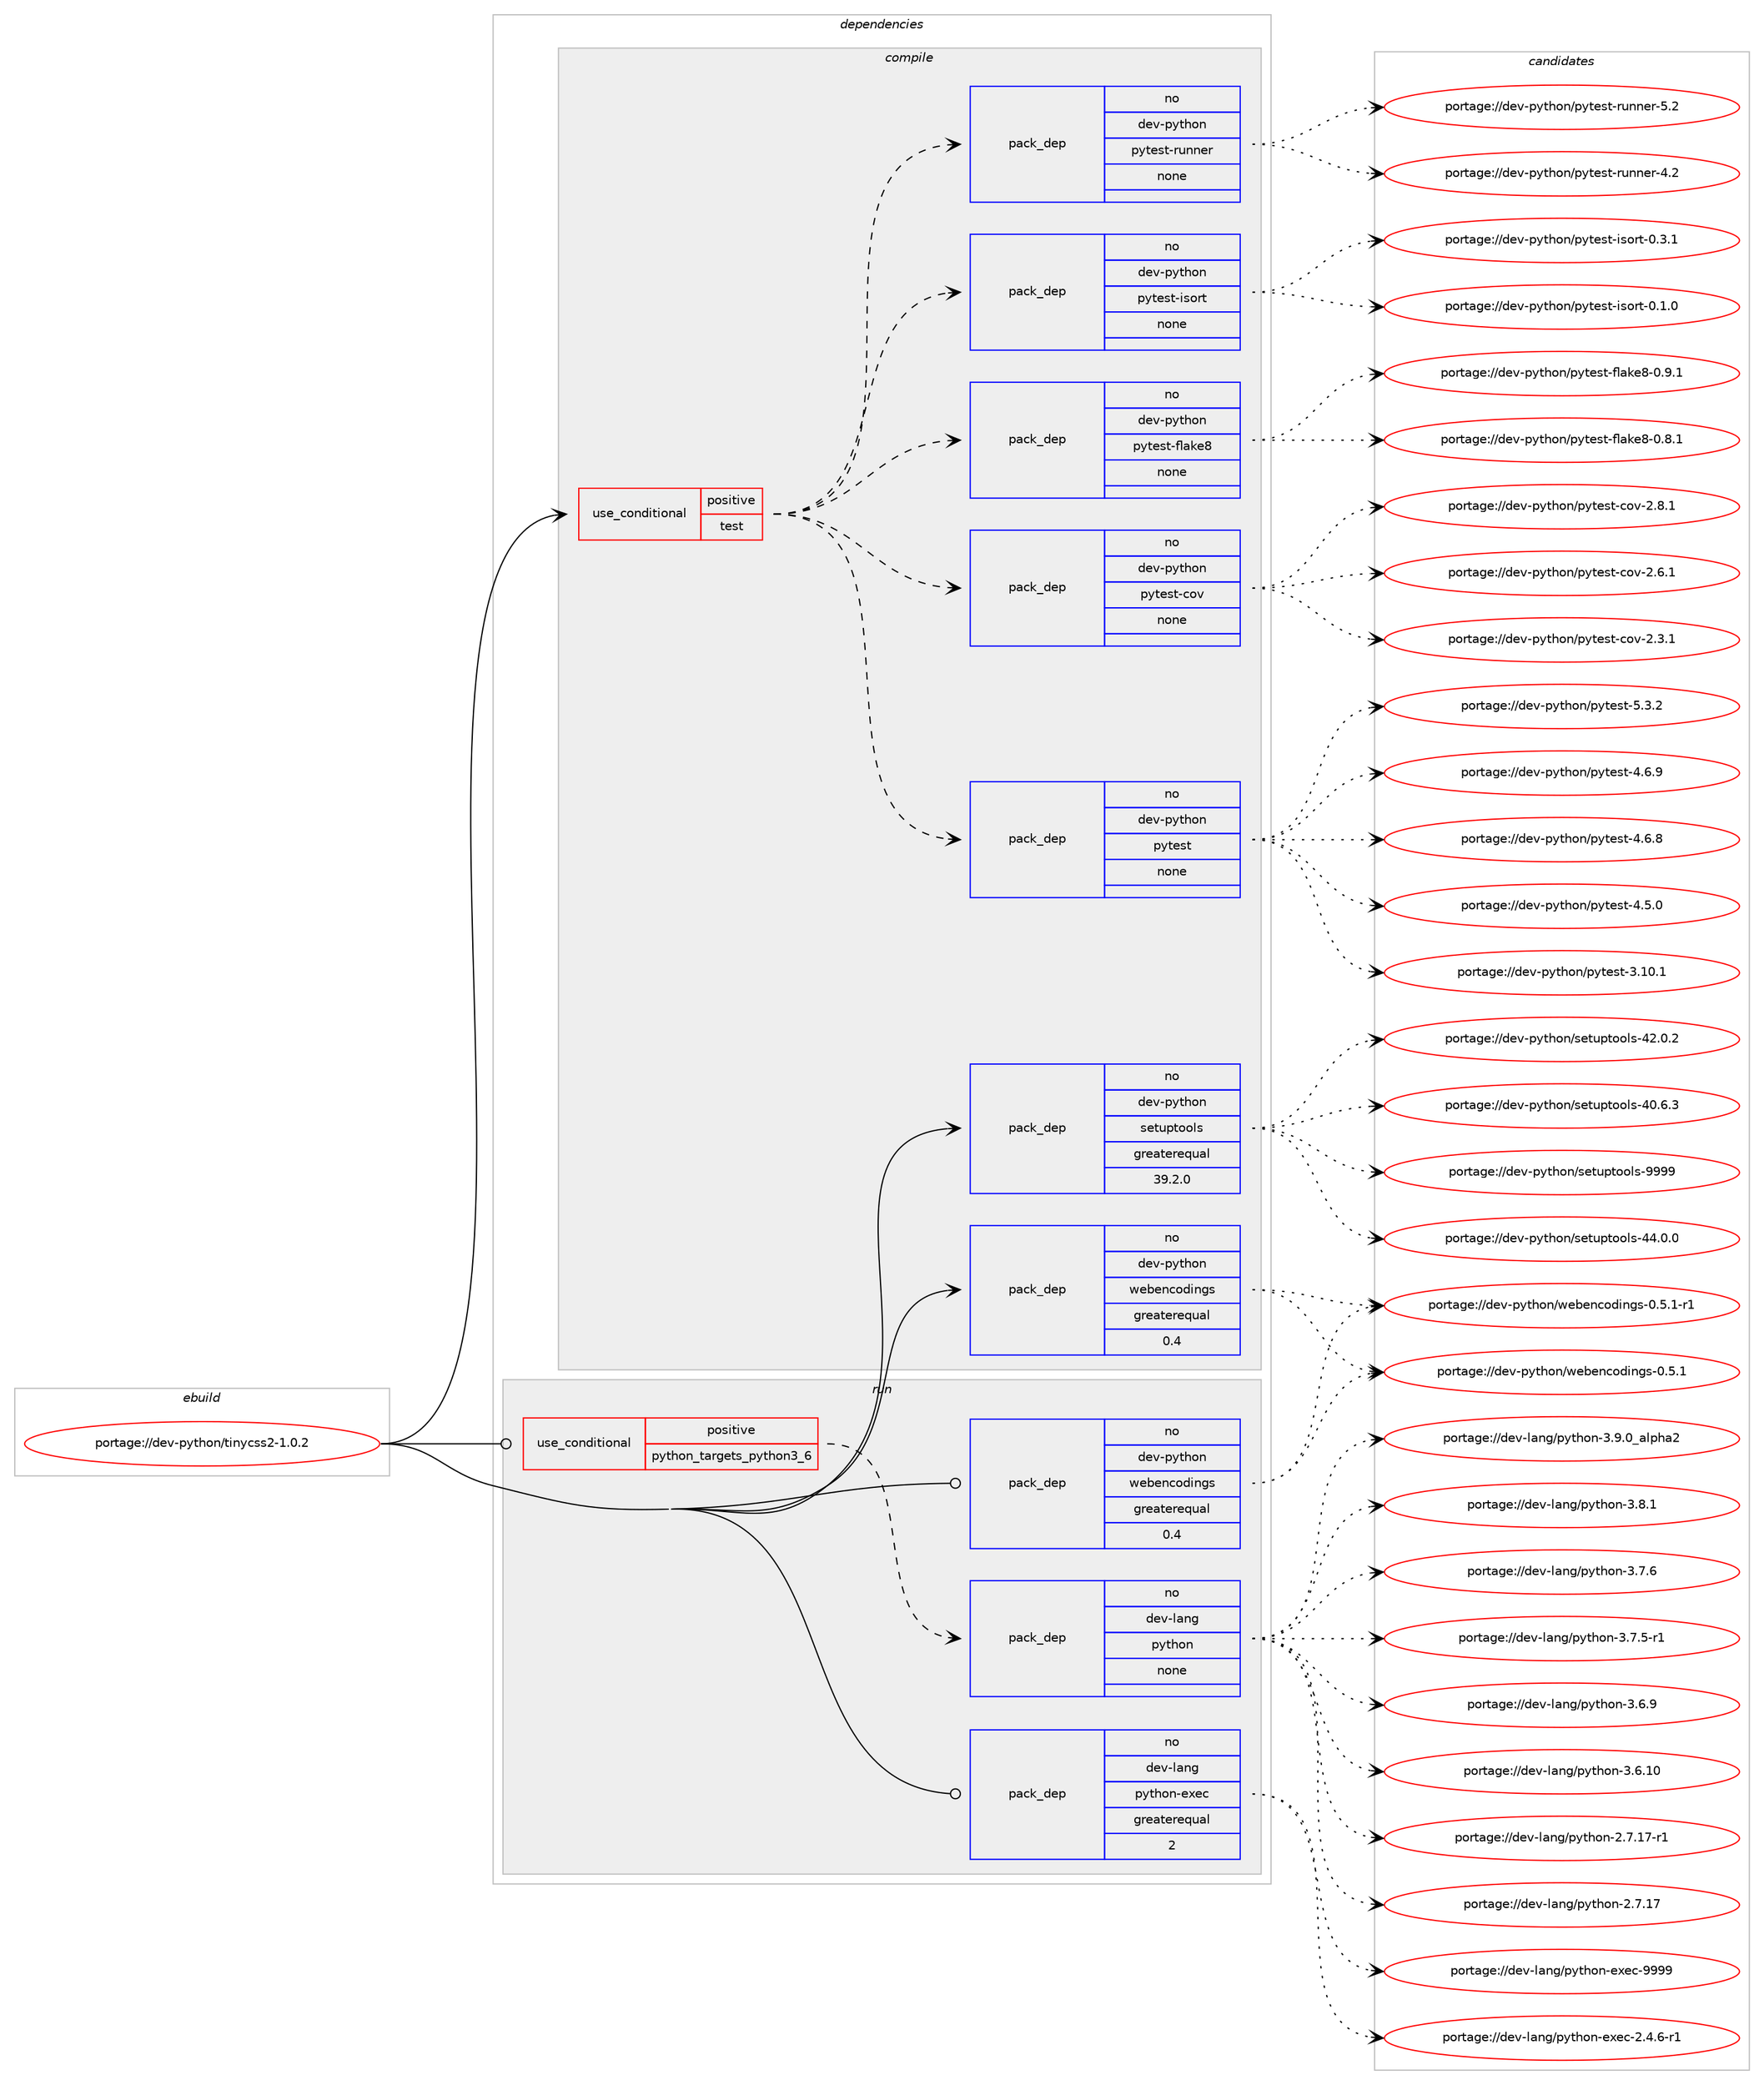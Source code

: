 digraph prolog {

# *************
# Graph options
# *************

newrank=true;
concentrate=true;
compound=true;
graph [rankdir=LR,fontname=Helvetica,fontsize=10,ranksep=1.5];#, ranksep=2.5, nodesep=0.2];
edge  [arrowhead=vee];
node  [fontname=Helvetica,fontsize=10];

# **********
# The ebuild
# **********

subgraph cluster_leftcol {
color=gray;
label=<<i>ebuild</i>>;
id [label="portage://dev-python/tinycss2-1.0.2", color=red, width=4, href="../dev-python/tinycss2-1.0.2.svg"];
}

# ****************
# The dependencies
# ****************

subgraph cluster_midcol {
color=gray;
label=<<i>dependencies</i>>;
subgraph cluster_compile {
fillcolor="#eeeeee";
style=filled;
label=<<i>compile</i>>;
subgraph cond104713 {
dependency421779 [label=<<TABLE BORDER="0" CELLBORDER="1" CELLSPACING="0" CELLPADDING="4"><TR><TD ROWSPAN="3" CELLPADDING="10">use_conditional</TD></TR><TR><TD>positive</TD></TR><TR><TD>test</TD></TR></TABLE>>, shape=none, color=red];
subgraph pack312169 {
dependency421780 [label=<<TABLE BORDER="0" CELLBORDER="1" CELLSPACING="0" CELLPADDING="4" WIDTH="220"><TR><TD ROWSPAN="6" CELLPADDING="30">pack_dep</TD></TR><TR><TD WIDTH="110">no</TD></TR><TR><TD>dev-python</TD></TR><TR><TD>pytest-cov</TD></TR><TR><TD>none</TD></TR><TR><TD></TD></TR></TABLE>>, shape=none, color=blue];
}
dependency421779:e -> dependency421780:w [weight=20,style="dashed",arrowhead="vee"];
subgraph pack312170 {
dependency421781 [label=<<TABLE BORDER="0" CELLBORDER="1" CELLSPACING="0" CELLPADDING="4" WIDTH="220"><TR><TD ROWSPAN="6" CELLPADDING="30">pack_dep</TD></TR><TR><TD WIDTH="110">no</TD></TR><TR><TD>dev-python</TD></TR><TR><TD>pytest-flake8</TD></TR><TR><TD>none</TD></TR><TR><TD></TD></TR></TABLE>>, shape=none, color=blue];
}
dependency421779:e -> dependency421781:w [weight=20,style="dashed",arrowhead="vee"];
subgraph pack312171 {
dependency421782 [label=<<TABLE BORDER="0" CELLBORDER="1" CELLSPACING="0" CELLPADDING="4" WIDTH="220"><TR><TD ROWSPAN="6" CELLPADDING="30">pack_dep</TD></TR><TR><TD WIDTH="110">no</TD></TR><TR><TD>dev-python</TD></TR><TR><TD>pytest-isort</TD></TR><TR><TD>none</TD></TR><TR><TD></TD></TR></TABLE>>, shape=none, color=blue];
}
dependency421779:e -> dependency421782:w [weight=20,style="dashed",arrowhead="vee"];
subgraph pack312172 {
dependency421783 [label=<<TABLE BORDER="0" CELLBORDER="1" CELLSPACING="0" CELLPADDING="4" WIDTH="220"><TR><TD ROWSPAN="6" CELLPADDING="30">pack_dep</TD></TR><TR><TD WIDTH="110">no</TD></TR><TR><TD>dev-python</TD></TR><TR><TD>pytest-runner</TD></TR><TR><TD>none</TD></TR><TR><TD></TD></TR></TABLE>>, shape=none, color=blue];
}
dependency421779:e -> dependency421783:w [weight=20,style="dashed",arrowhead="vee"];
subgraph pack312173 {
dependency421784 [label=<<TABLE BORDER="0" CELLBORDER="1" CELLSPACING="0" CELLPADDING="4" WIDTH="220"><TR><TD ROWSPAN="6" CELLPADDING="30">pack_dep</TD></TR><TR><TD WIDTH="110">no</TD></TR><TR><TD>dev-python</TD></TR><TR><TD>pytest</TD></TR><TR><TD>none</TD></TR><TR><TD></TD></TR></TABLE>>, shape=none, color=blue];
}
dependency421779:e -> dependency421784:w [weight=20,style="dashed",arrowhead="vee"];
}
id:e -> dependency421779:w [weight=20,style="solid",arrowhead="vee"];
subgraph pack312174 {
dependency421785 [label=<<TABLE BORDER="0" CELLBORDER="1" CELLSPACING="0" CELLPADDING="4" WIDTH="220"><TR><TD ROWSPAN="6" CELLPADDING="30">pack_dep</TD></TR><TR><TD WIDTH="110">no</TD></TR><TR><TD>dev-python</TD></TR><TR><TD>setuptools</TD></TR><TR><TD>greaterequal</TD></TR><TR><TD>39.2.0</TD></TR></TABLE>>, shape=none, color=blue];
}
id:e -> dependency421785:w [weight=20,style="solid",arrowhead="vee"];
subgraph pack312175 {
dependency421786 [label=<<TABLE BORDER="0" CELLBORDER="1" CELLSPACING="0" CELLPADDING="4" WIDTH="220"><TR><TD ROWSPAN="6" CELLPADDING="30">pack_dep</TD></TR><TR><TD WIDTH="110">no</TD></TR><TR><TD>dev-python</TD></TR><TR><TD>webencodings</TD></TR><TR><TD>greaterequal</TD></TR><TR><TD>0.4</TD></TR></TABLE>>, shape=none, color=blue];
}
id:e -> dependency421786:w [weight=20,style="solid",arrowhead="vee"];
}
subgraph cluster_compileandrun {
fillcolor="#eeeeee";
style=filled;
label=<<i>compile and run</i>>;
}
subgraph cluster_run {
fillcolor="#eeeeee";
style=filled;
label=<<i>run</i>>;
subgraph cond104714 {
dependency421787 [label=<<TABLE BORDER="0" CELLBORDER="1" CELLSPACING="0" CELLPADDING="4"><TR><TD ROWSPAN="3" CELLPADDING="10">use_conditional</TD></TR><TR><TD>positive</TD></TR><TR><TD>python_targets_python3_6</TD></TR></TABLE>>, shape=none, color=red];
subgraph pack312176 {
dependency421788 [label=<<TABLE BORDER="0" CELLBORDER="1" CELLSPACING="0" CELLPADDING="4" WIDTH="220"><TR><TD ROWSPAN="6" CELLPADDING="30">pack_dep</TD></TR><TR><TD WIDTH="110">no</TD></TR><TR><TD>dev-lang</TD></TR><TR><TD>python</TD></TR><TR><TD>none</TD></TR><TR><TD></TD></TR></TABLE>>, shape=none, color=blue];
}
dependency421787:e -> dependency421788:w [weight=20,style="dashed",arrowhead="vee"];
}
id:e -> dependency421787:w [weight=20,style="solid",arrowhead="odot"];
subgraph pack312177 {
dependency421789 [label=<<TABLE BORDER="0" CELLBORDER="1" CELLSPACING="0" CELLPADDING="4" WIDTH="220"><TR><TD ROWSPAN="6" CELLPADDING="30">pack_dep</TD></TR><TR><TD WIDTH="110">no</TD></TR><TR><TD>dev-lang</TD></TR><TR><TD>python-exec</TD></TR><TR><TD>greaterequal</TD></TR><TR><TD>2</TD></TR></TABLE>>, shape=none, color=blue];
}
id:e -> dependency421789:w [weight=20,style="solid",arrowhead="odot"];
subgraph pack312178 {
dependency421790 [label=<<TABLE BORDER="0" CELLBORDER="1" CELLSPACING="0" CELLPADDING="4" WIDTH="220"><TR><TD ROWSPAN="6" CELLPADDING="30">pack_dep</TD></TR><TR><TD WIDTH="110">no</TD></TR><TR><TD>dev-python</TD></TR><TR><TD>webencodings</TD></TR><TR><TD>greaterequal</TD></TR><TR><TD>0.4</TD></TR></TABLE>>, shape=none, color=blue];
}
id:e -> dependency421790:w [weight=20,style="solid",arrowhead="odot"];
}
}

# **************
# The candidates
# **************

subgraph cluster_choices {
rank=same;
color=gray;
label=<<i>candidates</i>>;

subgraph choice312169 {
color=black;
nodesep=1;
choice10010111845112121116104111110471121211161011151164599111118455046564649 [label="portage://dev-python/pytest-cov-2.8.1", color=red, width=4,href="../dev-python/pytest-cov-2.8.1.svg"];
choice10010111845112121116104111110471121211161011151164599111118455046544649 [label="portage://dev-python/pytest-cov-2.6.1", color=red, width=4,href="../dev-python/pytest-cov-2.6.1.svg"];
choice10010111845112121116104111110471121211161011151164599111118455046514649 [label="portage://dev-python/pytest-cov-2.3.1", color=red, width=4,href="../dev-python/pytest-cov-2.3.1.svg"];
dependency421780:e -> choice10010111845112121116104111110471121211161011151164599111118455046564649:w [style=dotted,weight="100"];
dependency421780:e -> choice10010111845112121116104111110471121211161011151164599111118455046544649:w [style=dotted,weight="100"];
dependency421780:e -> choice10010111845112121116104111110471121211161011151164599111118455046514649:w [style=dotted,weight="100"];
}
subgraph choice312170 {
color=black;
nodesep=1;
choice1001011184511212111610411111047112121116101115116451021089710710156454846574649 [label="portage://dev-python/pytest-flake8-0.9.1", color=red, width=4,href="../dev-python/pytest-flake8-0.9.1.svg"];
choice1001011184511212111610411111047112121116101115116451021089710710156454846564649 [label="portage://dev-python/pytest-flake8-0.8.1", color=red, width=4,href="../dev-python/pytest-flake8-0.8.1.svg"];
dependency421781:e -> choice1001011184511212111610411111047112121116101115116451021089710710156454846574649:w [style=dotted,weight="100"];
dependency421781:e -> choice1001011184511212111610411111047112121116101115116451021089710710156454846564649:w [style=dotted,weight="100"];
}
subgraph choice312171 {
color=black;
nodesep=1;
choice100101118451121211161041111104711212111610111511645105115111114116454846514649 [label="portage://dev-python/pytest-isort-0.3.1", color=red, width=4,href="../dev-python/pytest-isort-0.3.1.svg"];
choice100101118451121211161041111104711212111610111511645105115111114116454846494648 [label="portage://dev-python/pytest-isort-0.1.0", color=red, width=4,href="../dev-python/pytest-isort-0.1.0.svg"];
dependency421782:e -> choice100101118451121211161041111104711212111610111511645105115111114116454846514649:w [style=dotted,weight="100"];
dependency421782:e -> choice100101118451121211161041111104711212111610111511645105115111114116454846494648:w [style=dotted,weight="100"];
}
subgraph choice312172 {
color=black;
nodesep=1;
choice10010111845112121116104111110471121211161011151164511411711011010111445534650 [label="portage://dev-python/pytest-runner-5.2", color=red, width=4,href="../dev-python/pytest-runner-5.2.svg"];
choice10010111845112121116104111110471121211161011151164511411711011010111445524650 [label="portage://dev-python/pytest-runner-4.2", color=red, width=4,href="../dev-python/pytest-runner-4.2.svg"];
dependency421783:e -> choice10010111845112121116104111110471121211161011151164511411711011010111445534650:w [style=dotted,weight="100"];
dependency421783:e -> choice10010111845112121116104111110471121211161011151164511411711011010111445524650:w [style=dotted,weight="100"];
}
subgraph choice312173 {
color=black;
nodesep=1;
choice1001011184511212111610411111047112121116101115116455346514650 [label="portage://dev-python/pytest-5.3.2", color=red, width=4,href="../dev-python/pytest-5.3.2.svg"];
choice1001011184511212111610411111047112121116101115116455246544657 [label="portage://dev-python/pytest-4.6.9", color=red, width=4,href="../dev-python/pytest-4.6.9.svg"];
choice1001011184511212111610411111047112121116101115116455246544656 [label="portage://dev-python/pytest-4.6.8", color=red, width=4,href="../dev-python/pytest-4.6.8.svg"];
choice1001011184511212111610411111047112121116101115116455246534648 [label="portage://dev-python/pytest-4.5.0", color=red, width=4,href="../dev-python/pytest-4.5.0.svg"];
choice100101118451121211161041111104711212111610111511645514649484649 [label="portage://dev-python/pytest-3.10.1", color=red, width=4,href="../dev-python/pytest-3.10.1.svg"];
dependency421784:e -> choice1001011184511212111610411111047112121116101115116455346514650:w [style=dotted,weight="100"];
dependency421784:e -> choice1001011184511212111610411111047112121116101115116455246544657:w [style=dotted,weight="100"];
dependency421784:e -> choice1001011184511212111610411111047112121116101115116455246544656:w [style=dotted,weight="100"];
dependency421784:e -> choice1001011184511212111610411111047112121116101115116455246534648:w [style=dotted,weight="100"];
dependency421784:e -> choice100101118451121211161041111104711212111610111511645514649484649:w [style=dotted,weight="100"];
}
subgraph choice312174 {
color=black;
nodesep=1;
choice10010111845112121116104111110471151011161171121161111111081154557575757 [label="portage://dev-python/setuptools-9999", color=red, width=4,href="../dev-python/setuptools-9999.svg"];
choice100101118451121211161041111104711510111611711211611111110811545525246484648 [label="portage://dev-python/setuptools-44.0.0", color=red, width=4,href="../dev-python/setuptools-44.0.0.svg"];
choice100101118451121211161041111104711510111611711211611111110811545525046484650 [label="portage://dev-python/setuptools-42.0.2", color=red, width=4,href="../dev-python/setuptools-42.0.2.svg"];
choice100101118451121211161041111104711510111611711211611111110811545524846544651 [label="portage://dev-python/setuptools-40.6.3", color=red, width=4,href="../dev-python/setuptools-40.6.3.svg"];
dependency421785:e -> choice10010111845112121116104111110471151011161171121161111111081154557575757:w [style=dotted,weight="100"];
dependency421785:e -> choice100101118451121211161041111104711510111611711211611111110811545525246484648:w [style=dotted,weight="100"];
dependency421785:e -> choice100101118451121211161041111104711510111611711211611111110811545525046484650:w [style=dotted,weight="100"];
dependency421785:e -> choice100101118451121211161041111104711510111611711211611111110811545524846544651:w [style=dotted,weight="100"];
}
subgraph choice312175 {
color=black;
nodesep=1;
choice100101118451121211161041111104711910198101110991111001051101031154548465346494511449 [label="portage://dev-python/webencodings-0.5.1-r1", color=red, width=4,href="../dev-python/webencodings-0.5.1-r1.svg"];
choice10010111845112121116104111110471191019810111099111100105110103115454846534649 [label="portage://dev-python/webencodings-0.5.1", color=red, width=4,href="../dev-python/webencodings-0.5.1.svg"];
dependency421786:e -> choice100101118451121211161041111104711910198101110991111001051101031154548465346494511449:w [style=dotted,weight="100"];
dependency421786:e -> choice10010111845112121116104111110471191019810111099111100105110103115454846534649:w [style=dotted,weight="100"];
}
subgraph choice312176 {
color=black;
nodesep=1;
choice10010111845108971101034711212111610411111045514657464895971081121049750 [label="portage://dev-lang/python-3.9.0_alpha2", color=red, width=4,href="../dev-lang/python-3.9.0_alpha2.svg"];
choice100101118451089711010347112121116104111110455146564649 [label="portage://dev-lang/python-3.8.1", color=red, width=4,href="../dev-lang/python-3.8.1.svg"];
choice100101118451089711010347112121116104111110455146554654 [label="portage://dev-lang/python-3.7.6", color=red, width=4,href="../dev-lang/python-3.7.6.svg"];
choice1001011184510897110103471121211161041111104551465546534511449 [label="portage://dev-lang/python-3.7.5-r1", color=red, width=4,href="../dev-lang/python-3.7.5-r1.svg"];
choice100101118451089711010347112121116104111110455146544657 [label="portage://dev-lang/python-3.6.9", color=red, width=4,href="../dev-lang/python-3.6.9.svg"];
choice10010111845108971101034711212111610411111045514654464948 [label="portage://dev-lang/python-3.6.10", color=red, width=4,href="../dev-lang/python-3.6.10.svg"];
choice100101118451089711010347112121116104111110455046554649554511449 [label="portage://dev-lang/python-2.7.17-r1", color=red, width=4,href="../dev-lang/python-2.7.17-r1.svg"];
choice10010111845108971101034711212111610411111045504655464955 [label="portage://dev-lang/python-2.7.17", color=red, width=4,href="../dev-lang/python-2.7.17.svg"];
dependency421788:e -> choice10010111845108971101034711212111610411111045514657464895971081121049750:w [style=dotted,weight="100"];
dependency421788:e -> choice100101118451089711010347112121116104111110455146564649:w [style=dotted,weight="100"];
dependency421788:e -> choice100101118451089711010347112121116104111110455146554654:w [style=dotted,weight="100"];
dependency421788:e -> choice1001011184510897110103471121211161041111104551465546534511449:w [style=dotted,weight="100"];
dependency421788:e -> choice100101118451089711010347112121116104111110455146544657:w [style=dotted,weight="100"];
dependency421788:e -> choice10010111845108971101034711212111610411111045514654464948:w [style=dotted,weight="100"];
dependency421788:e -> choice100101118451089711010347112121116104111110455046554649554511449:w [style=dotted,weight="100"];
dependency421788:e -> choice10010111845108971101034711212111610411111045504655464955:w [style=dotted,weight="100"];
}
subgraph choice312177 {
color=black;
nodesep=1;
choice10010111845108971101034711212111610411111045101120101994557575757 [label="portage://dev-lang/python-exec-9999", color=red, width=4,href="../dev-lang/python-exec-9999.svg"];
choice10010111845108971101034711212111610411111045101120101994550465246544511449 [label="portage://dev-lang/python-exec-2.4.6-r1", color=red, width=4,href="../dev-lang/python-exec-2.4.6-r1.svg"];
dependency421789:e -> choice10010111845108971101034711212111610411111045101120101994557575757:w [style=dotted,weight="100"];
dependency421789:e -> choice10010111845108971101034711212111610411111045101120101994550465246544511449:w [style=dotted,weight="100"];
}
subgraph choice312178 {
color=black;
nodesep=1;
choice100101118451121211161041111104711910198101110991111001051101031154548465346494511449 [label="portage://dev-python/webencodings-0.5.1-r1", color=red, width=4,href="../dev-python/webencodings-0.5.1-r1.svg"];
choice10010111845112121116104111110471191019810111099111100105110103115454846534649 [label="portage://dev-python/webencodings-0.5.1", color=red, width=4,href="../dev-python/webencodings-0.5.1.svg"];
dependency421790:e -> choice100101118451121211161041111104711910198101110991111001051101031154548465346494511449:w [style=dotted,weight="100"];
dependency421790:e -> choice10010111845112121116104111110471191019810111099111100105110103115454846534649:w [style=dotted,weight="100"];
}
}

}
